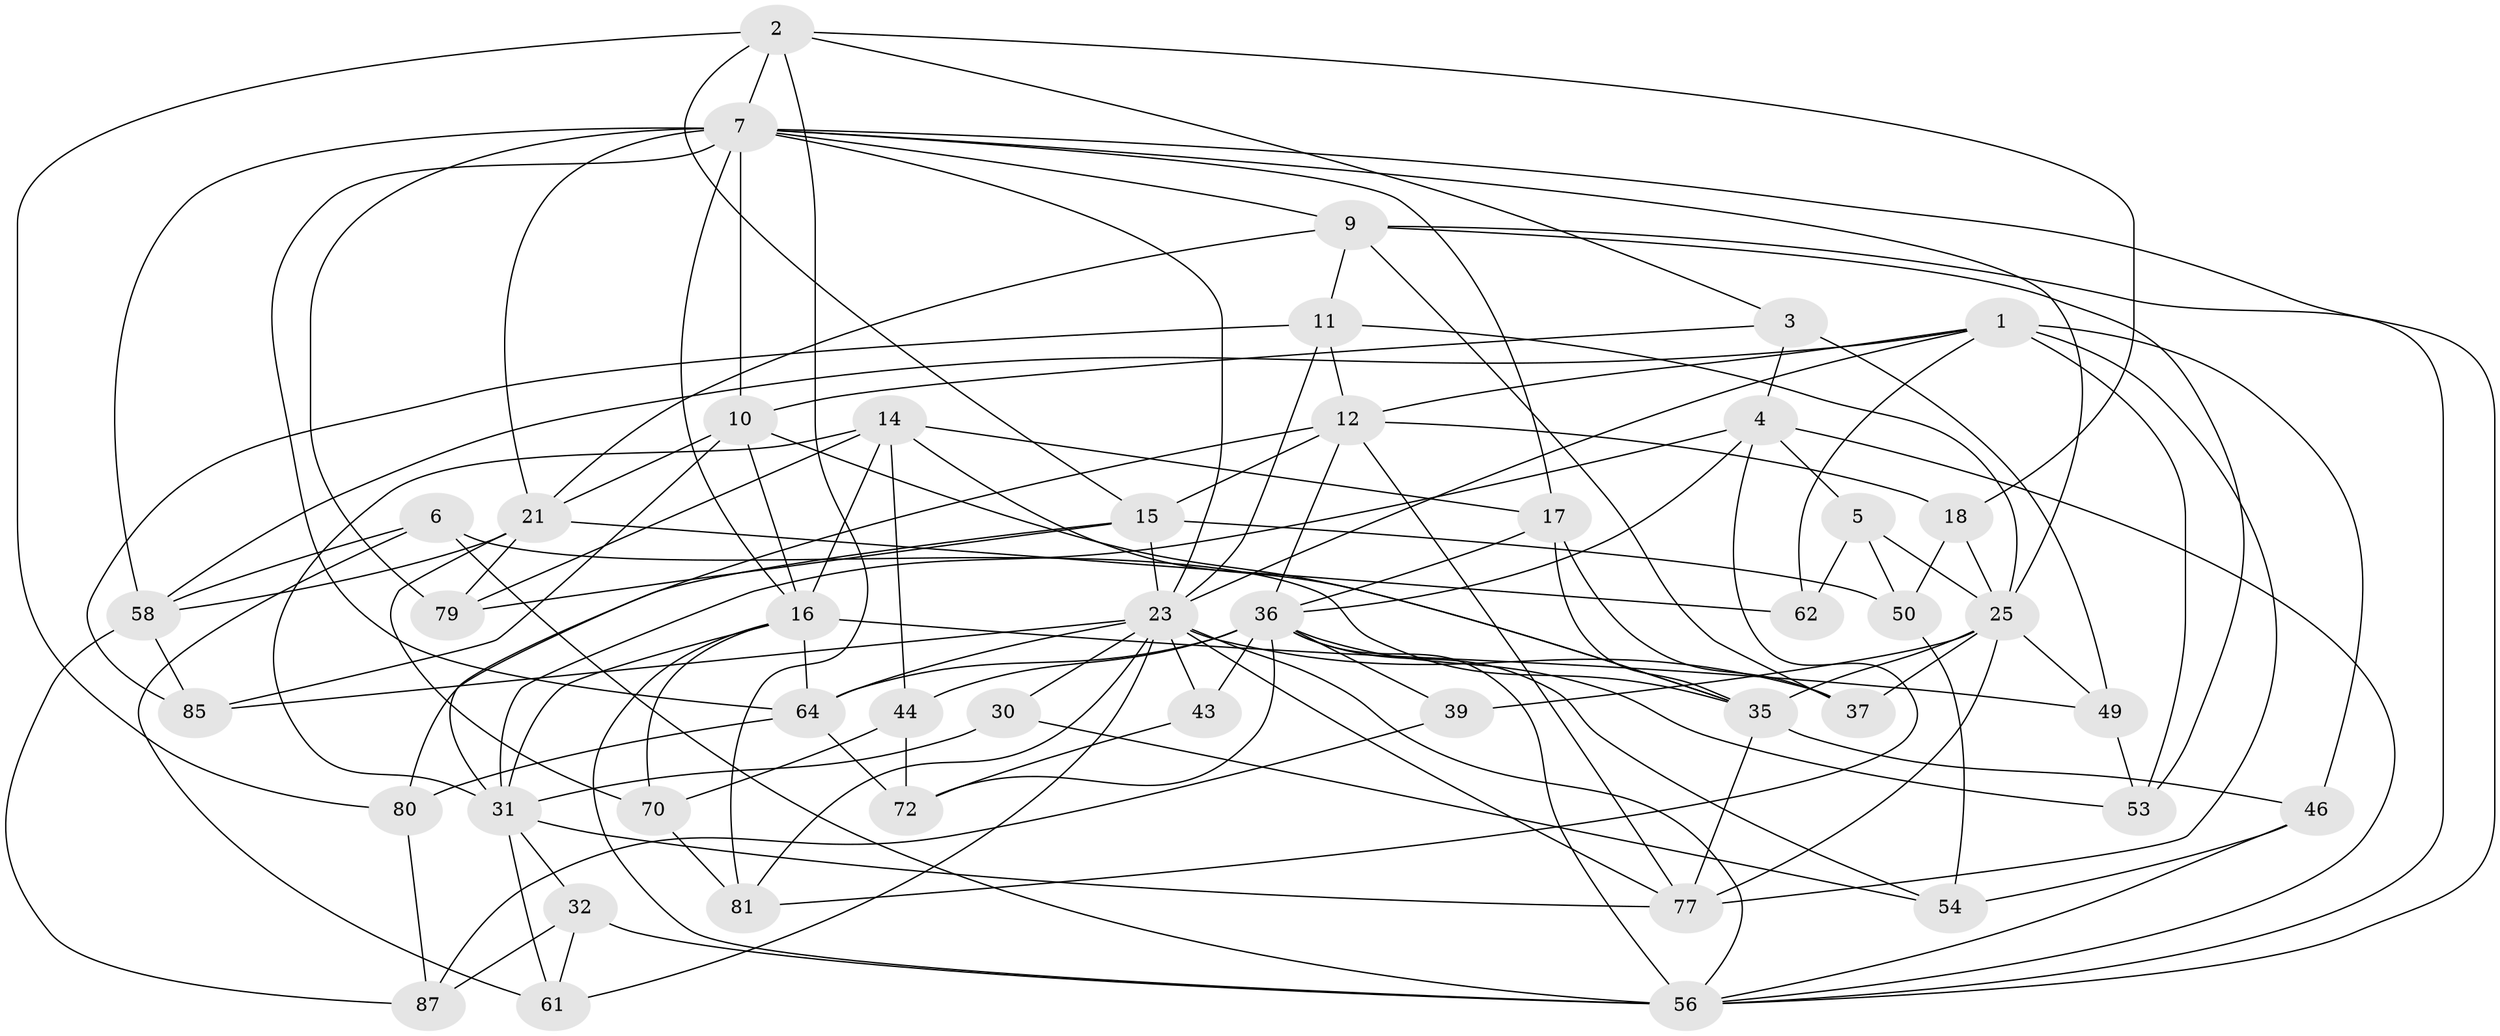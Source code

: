 // original degree distribution, {4: 1.0}
// Generated by graph-tools (version 1.1) at 2025/16/03/09/25 04:16:33]
// undirected, 46 vertices, 127 edges
graph export_dot {
graph [start="1"]
  node [color=gray90,style=filled];
  1 [super="+51+22"];
  2 [super="+20"];
  3;
  4 [super="+29"];
  5;
  6;
  7 [super="+19+27+8"];
  9 [super="+38"];
  10 [super="+74"];
  11 [super="+13"];
  12 [super="+69+33"];
  14 [super="+68"];
  15 [super="+34+78"];
  16 [super="+41"];
  17 [super="+26"];
  18;
  21 [super="+84+76"];
  23 [super="+60+82+45+24"];
  25 [super="+73"];
  30;
  31 [super="+40+89"];
  32;
  35 [super="+42"];
  36 [super="+86+52"];
  37;
  39;
  43;
  44;
  46;
  49;
  50;
  53;
  54;
  56 [super="+63+66"];
  58 [super="+93"];
  61;
  62;
  64 [super="+92"];
  70;
  72;
  77 [super="+83"];
  79;
  80;
  81;
  85;
  87;
  1 -- 58;
  1 -- 53;
  1 -- 77;
  1 -- 46;
  1 -- 12;
  1 -- 62;
  1 -- 23 [weight=2];
  2 -- 18;
  2 -- 80;
  2 -- 81;
  2 -- 3;
  2 -- 7;
  2 -- 15;
  3 -- 49;
  3 -- 10;
  3 -- 4;
  4 -- 81;
  4 -- 56;
  4 -- 5;
  4 -- 36;
  4 -- 31;
  5 -- 50;
  5 -- 62;
  5 -- 25;
  6 -- 61;
  6 -- 35;
  6 -- 58;
  6 -- 56;
  7 -- 9;
  7 -- 58;
  7 -- 79;
  7 -- 64;
  7 -- 25;
  7 -- 10;
  7 -- 56;
  7 -- 21;
  7 -- 16;
  7 -- 17;
  7 -- 23;
  9 -- 56;
  9 -- 21;
  9 -- 53;
  9 -- 11;
  9 -- 37;
  10 -- 35;
  10 -- 85;
  10 -- 21;
  10 -- 16;
  11 -- 12 [weight=2];
  11 -- 25;
  11 -- 85;
  11 -- 23;
  12 -- 31;
  12 -- 18;
  12 -- 77;
  12 -- 36;
  12 -- 15;
  14 -- 44;
  14 -- 35;
  14 -- 17;
  14 -- 16;
  14 -- 79;
  14 -- 31;
  15 -- 80;
  15 -- 50;
  15 -- 79;
  15 -- 23 [weight=3];
  16 -- 49;
  16 -- 64;
  16 -- 70;
  16 -- 56;
  16 -- 31;
  17 -- 35 [weight=2];
  17 -- 36;
  17 -- 37;
  18 -- 50;
  18 -- 25;
  21 -- 79;
  21 -- 58;
  21 -- 62 [weight=2];
  21 -- 70;
  23 -- 81;
  23 -- 43 [weight=2];
  23 -- 37;
  23 -- 64;
  23 -- 30 [weight=2];
  23 -- 77;
  23 -- 85;
  23 -- 56;
  23 -- 61;
  25 -- 49;
  25 -- 35;
  25 -- 37;
  25 -- 39 [weight=2];
  25 -- 77;
  30 -- 54;
  30 -- 31;
  31 -- 61;
  31 -- 32;
  31 -- 77;
  32 -- 87;
  32 -- 61;
  32 -- 56;
  35 -- 77;
  35 -- 46;
  36 -- 64;
  36 -- 53;
  36 -- 54;
  36 -- 39;
  36 -- 72;
  36 -- 43;
  36 -- 44;
  36 -- 56 [weight=2];
  39 -- 87;
  43 -- 72;
  44 -- 72;
  44 -- 70;
  46 -- 56;
  46 -- 54;
  49 -- 53;
  50 -- 54;
  58 -- 87;
  58 -- 85;
  64 -- 72;
  64 -- 80;
  70 -- 81;
  80 -- 87;
}
